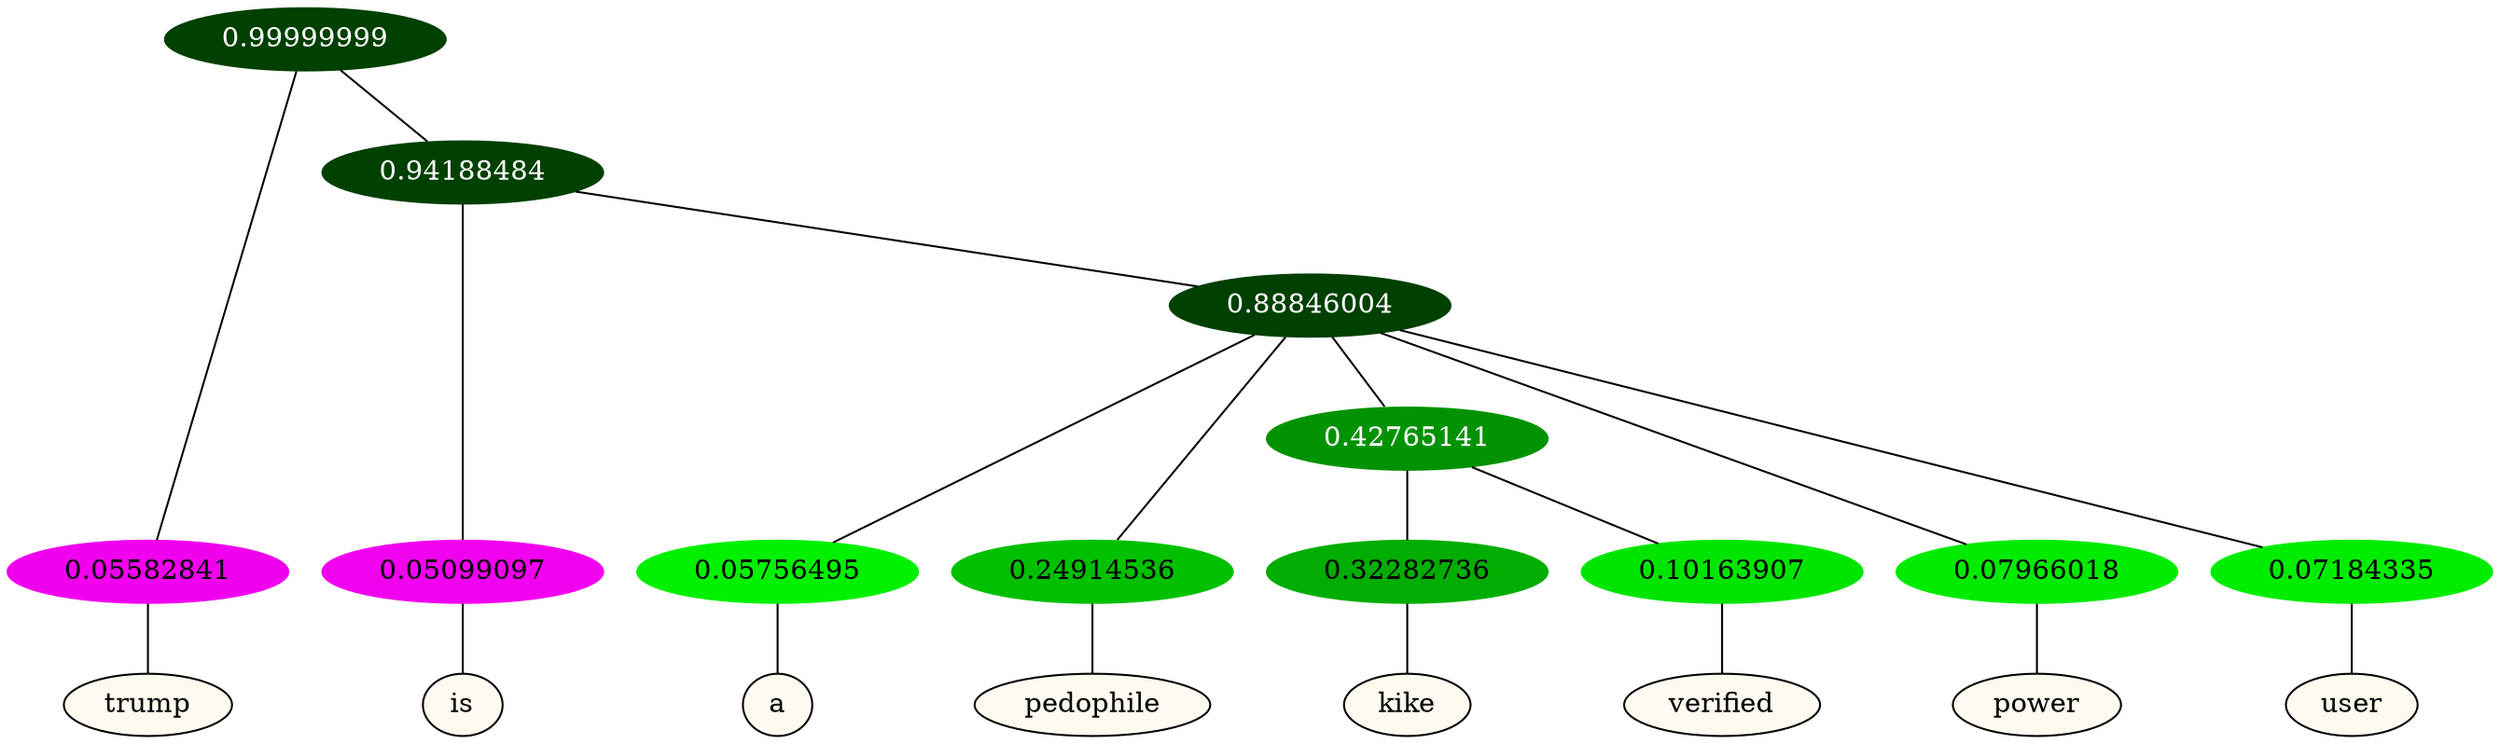graph {
	node [format=png height=0.15 nodesep=0.001 ordering=out overlap=prism overlap_scaling=0.01 ranksep=0.001 ratio=0.2 style=filled width=0.15]
	{
		rank=same
		a_w_1 [label=trump color=black fillcolor=floralwhite style="filled,solid"]
		a_w_3 [label=is color=black fillcolor=floralwhite style="filled,solid"]
		a_w_5 [label=a color=black fillcolor=floralwhite style="filled,solid"]
		a_w_6 [label=pedophile color=black fillcolor=floralwhite style="filled,solid"]
		a_w_10 [label=kike color=black fillcolor=floralwhite style="filled,solid"]
		a_w_11 [label=verified color=black fillcolor=floralwhite style="filled,solid"]
		a_w_8 [label=power color=black fillcolor=floralwhite style="filled,solid"]
		a_w_9 [label=user color=black fillcolor=floralwhite style="filled,solid"]
	}
	a_n_1 -- a_w_1
	a_n_3 -- a_w_3
	a_n_5 -- a_w_5
	a_n_6 -- a_w_6
	a_n_10 -- a_w_10
	a_n_11 -- a_w_11
	a_n_8 -- a_w_8
	a_n_9 -- a_w_9
	{
		rank=same
		a_n_1 [label=0.05582841 color="0.835 1.000 0.944" fontcolor=black]
		a_n_3 [label=0.05099097 color="0.835 1.000 0.949" fontcolor=black]
		a_n_5 [label=0.05756495 color="0.334 1.000 0.942" fontcolor=black]
		a_n_6 [label=0.24914536 color="0.334 1.000 0.751" fontcolor=black]
		a_n_10 [label=0.32282736 color="0.334 1.000 0.677" fontcolor=black]
		a_n_11 [label=0.10163907 color="0.334 1.000 0.898" fontcolor=black]
		a_n_8 [label=0.07966018 color="0.334 1.000 0.920" fontcolor=black]
		a_n_9 [label=0.07184335 color="0.334 1.000 0.928" fontcolor=black]
	}
	a_n_0 [label=0.99999999 color="0.334 1.000 0.250" fontcolor=grey99]
	a_n_0 -- a_n_1
	a_n_2 [label=0.94188484 color="0.334 1.000 0.250" fontcolor=grey99]
	a_n_0 -- a_n_2
	a_n_2 -- a_n_3
	a_n_4 [label=0.88846004 color="0.334 1.000 0.250" fontcolor=grey99]
	a_n_2 -- a_n_4
	a_n_4 -- a_n_5
	a_n_4 -- a_n_6
	a_n_7 [label=0.42765141 color="0.334 1.000 0.572" fontcolor=grey99]
	a_n_4 -- a_n_7
	a_n_4 -- a_n_8
	a_n_4 -- a_n_9
	a_n_7 -- a_n_10
	a_n_7 -- a_n_11
}
